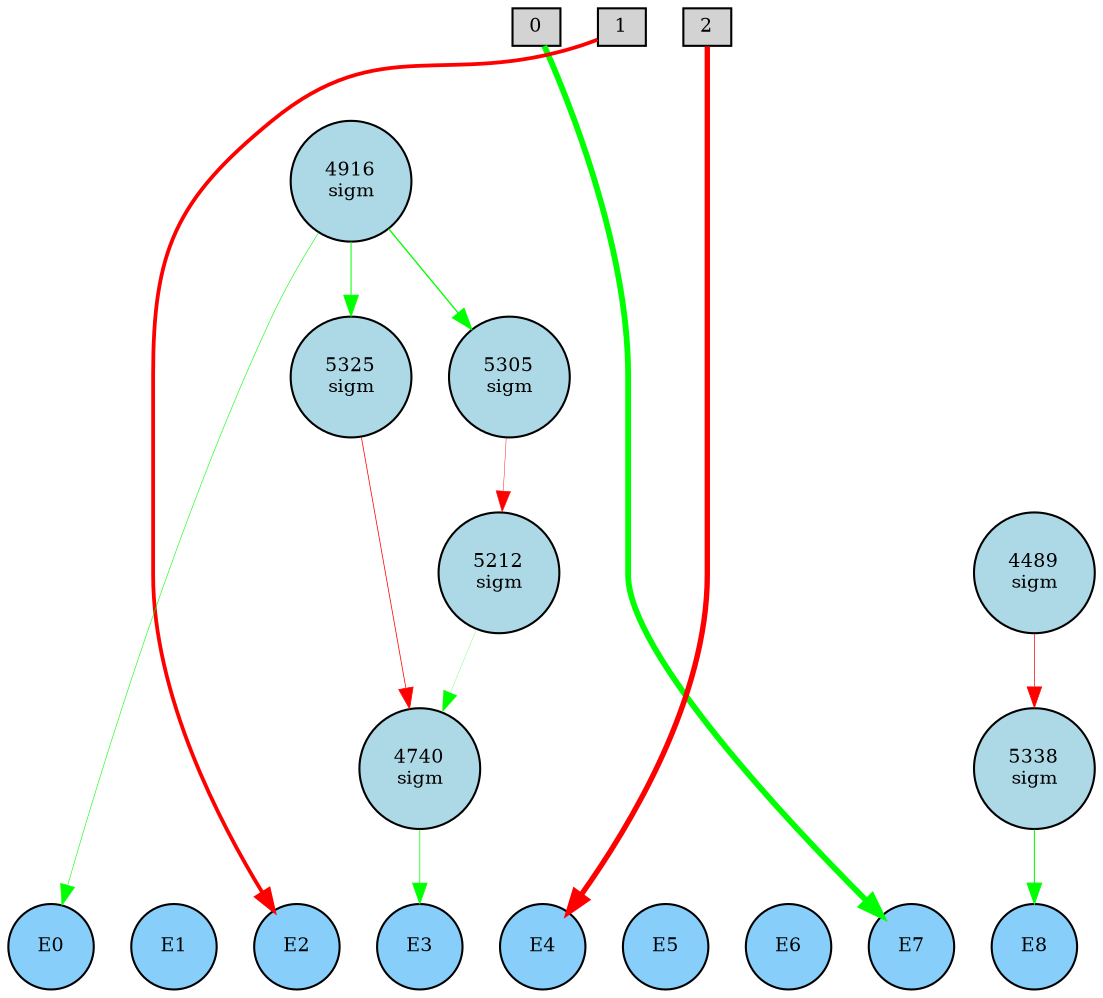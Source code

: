 digraph {
	node [fontsize=9 height=0.2 shape=circle width=0.2]
	subgraph inputs {
		node [shape=box style=filled]
		rank=source
		0 [fillcolor=lightgray]
		1 [fillcolor=lightgray]
		0 -> 1 [style=invis]
		2 [fillcolor=lightgray]
		1 -> 2 [style=invis]
	}
	subgraph outputs {
		node [style=filled]
		rank=sink
		E0 [fillcolor=lightskyblue fontsize=9 height=0.2 shape=circle width=0.2]
		E1 [fillcolor=lightskyblue fontsize=9 height=0.2 shape=circle width=0.2]
		E0 -> E1 [style=invis]
		E2 [fillcolor=lightskyblue fontsize=9 height=0.2 shape=circle width=0.2]
		E1 -> E2 [style=invis]
		E3 [fillcolor=lightskyblue fontsize=9 height=0.2 shape=circle width=0.2]
		E2 -> E3 [style=invis]
		E4 [fillcolor=lightskyblue fontsize=9 height=0.2 shape=circle width=0.2]
		E3 -> E4 [style=invis]
		E5 [fillcolor=lightskyblue fontsize=9 height=0.2 shape=circle width=0.2]
		E4 -> E5 [style=invis]
		E6 [fillcolor=lightskyblue fontsize=9 height=0.2 shape=circle width=0.2]
		E5 -> E6 [style=invis]
		E7 [fillcolor=lightskyblue fontsize=9 height=0.2 shape=circle width=0.2]
		E6 -> E7 [style=invis]
		E8 [fillcolor=lightskyblue fontsize=9 height=0.2 shape=circle width=0.2]
		E7 -> E8 [style=invis]
	}
	4740 [label="4740
sigm" fillcolor=lightblue style=filled]
	4489 [label="4489
sigm" fillcolor=lightblue style=filled]
	5325 [label="5325
sigm" fillcolor=lightblue style=filled]
	4916 [label="4916
sigm" fillcolor=lightblue style=filled]
	5305 [label="5305
sigm" fillcolor=lightblue style=filled]
	5338 [label="5338
sigm" fillcolor=lightblue style=filled]
	5212 [label="5212
sigm" fillcolor=lightblue style=filled]
	0 -> E7 [color=green penwidth=2.789646965236112 style=solid]
	2 -> E4 [color=red penwidth=2.5738568970787474 style=solid]
	1 -> E2 [color=red penwidth=1.8143526123593485 style=solid]
	5212 -> 4740 [color=green penwidth=0.11214172825214924 style=solid]
	4916 -> 5305 [color=green penwidth=0.641597251128444 style=solid]
	5305 -> 5212 [color=red penwidth=0.2070039681745553 style=solid]
	4916 -> E0 [color=green penwidth=0.27440736437979363 style=solid]
	4916 -> 5325 [color=green penwidth=0.4850681962145843 style=solid]
	5325 -> 4740 [color=red penwidth=0.3652528168183782 style=solid]
	4489 -> 5338 [color=red penwidth=0.34085504690144086 style=solid]
	5338 -> E8 [color=green penwidth=0.5009090236035705 style=solid]
	4740 -> E3 [color=green penwidth=0.3520404695722896 style=solid]
}
